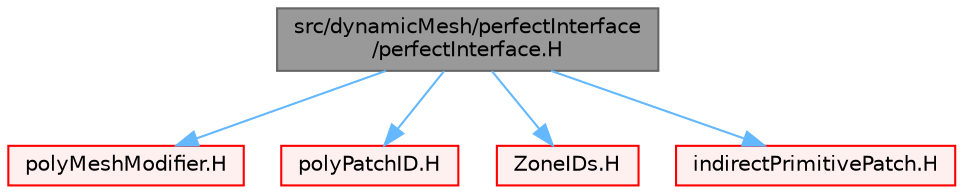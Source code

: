 digraph "src/dynamicMesh/perfectInterface/perfectInterface.H"
{
 // LATEX_PDF_SIZE
  bgcolor="transparent";
  edge [fontname=Helvetica,fontsize=10,labelfontname=Helvetica,labelfontsize=10];
  node [fontname=Helvetica,fontsize=10,shape=box,height=0.2,width=0.4];
  Node1 [id="Node000001",label="src/dynamicMesh/perfectInterface\l/perfectInterface.H",height=0.2,width=0.4,color="gray40", fillcolor="grey60", style="filled", fontcolor="black",tooltip=" "];
  Node1 -> Node2 [id="edge1_Node000001_Node000002",color="steelblue1",style="solid",tooltip=" "];
  Node2 [id="Node000002",label="polyMeshModifier.H",height=0.2,width=0.4,color="red", fillcolor="#FFF0F0", style="filled",URL="$polyMeshModifier_8H.html",tooltip=" "];
  Node1 -> Node220 [id="edge2_Node000001_Node000220",color="steelblue1",style="solid",tooltip=" "];
  Node220 [id="Node000220",label="polyPatchID.H",height=0.2,width=0.4,color="red", fillcolor="#FFF0F0", style="filled",URL="$polyPatchID_8H.html",tooltip=" "];
  Node1 -> Node249 [id="edge3_Node000001_Node000249",color="steelblue1",style="solid",tooltip=" "];
  Node249 [id="Node000249",label="ZoneIDs.H",height=0.2,width=0.4,color="red", fillcolor="#FFF0F0", style="filled",URL="$ZoneIDs_8H.html",tooltip=" "];
  Node1 -> Node253 [id="edge4_Node000001_Node000253",color="steelblue1",style="solid",tooltip=" "];
  Node253 [id="Node000253",label="indirectPrimitivePatch.H",height=0.2,width=0.4,color="red", fillcolor="#FFF0F0", style="filled",URL="$indirectPrimitivePatch_8H.html",tooltip=" "];
}

